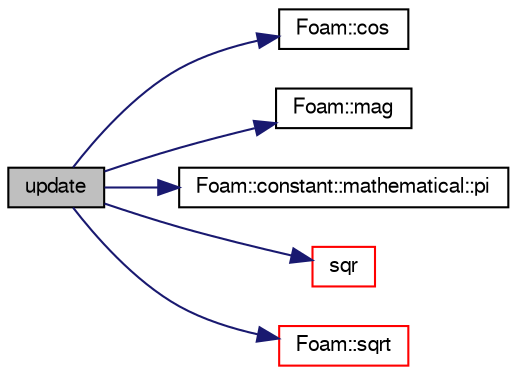 digraph "update"
{
  bgcolor="transparent";
  edge [fontname="FreeSans",fontsize="10",labelfontname="FreeSans",labelfontsize="10"];
  node [fontname="FreeSans",fontsize="10",shape=record];
  rankdir="LR";
  Node45 [label="update",height=0.2,width=0.4,color="black", fillcolor="grey75", style="filled", fontcolor="black"];
  Node45 -> Node46 [color="midnightblue",fontsize="10",style="solid",fontname="FreeSans"];
  Node46 [label="Foam::cos",height=0.2,width=0.4,color="black",URL="$a21124.html#aebb41a148f7cf44b63e12f69e487e49f"];
  Node45 -> Node47 [color="midnightblue",fontsize="10",style="solid",fontname="FreeSans"];
  Node47 [label="Foam::mag",height=0.2,width=0.4,color="black",URL="$a21124.html#a929da2a3fdcf3dacbbe0487d3a330dae"];
  Node45 -> Node48 [color="midnightblue",fontsize="10",style="solid",fontname="FreeSans"];
  Node48 [label="Foam::constant::mathematical::pi",height=0.2,width=0.4,color="black",URL="$a21162.html#a731b8788a4c01586c35266c7ca4fed04"];
  Node45 -> Node49 [color="midnightblue",fontsize="10",style="solid",fontname="FreeSans"];
  Node49 [label="sqr",height=0.2,width=0.4,color="red",URL="$a12539.html#a557bbac590ed5ce51116be69fe4faa96"];
  Node45 -> Node51 [color="midnightblue",fontsize="10",style="solid",fontname="FreeSans"];
  Node51 [label="Foam::sqrt",height=0.2,width=0.4,color="red",URL="$a21124.html#a8616bd62eebf2342a80222fecb1bda71"];
}
